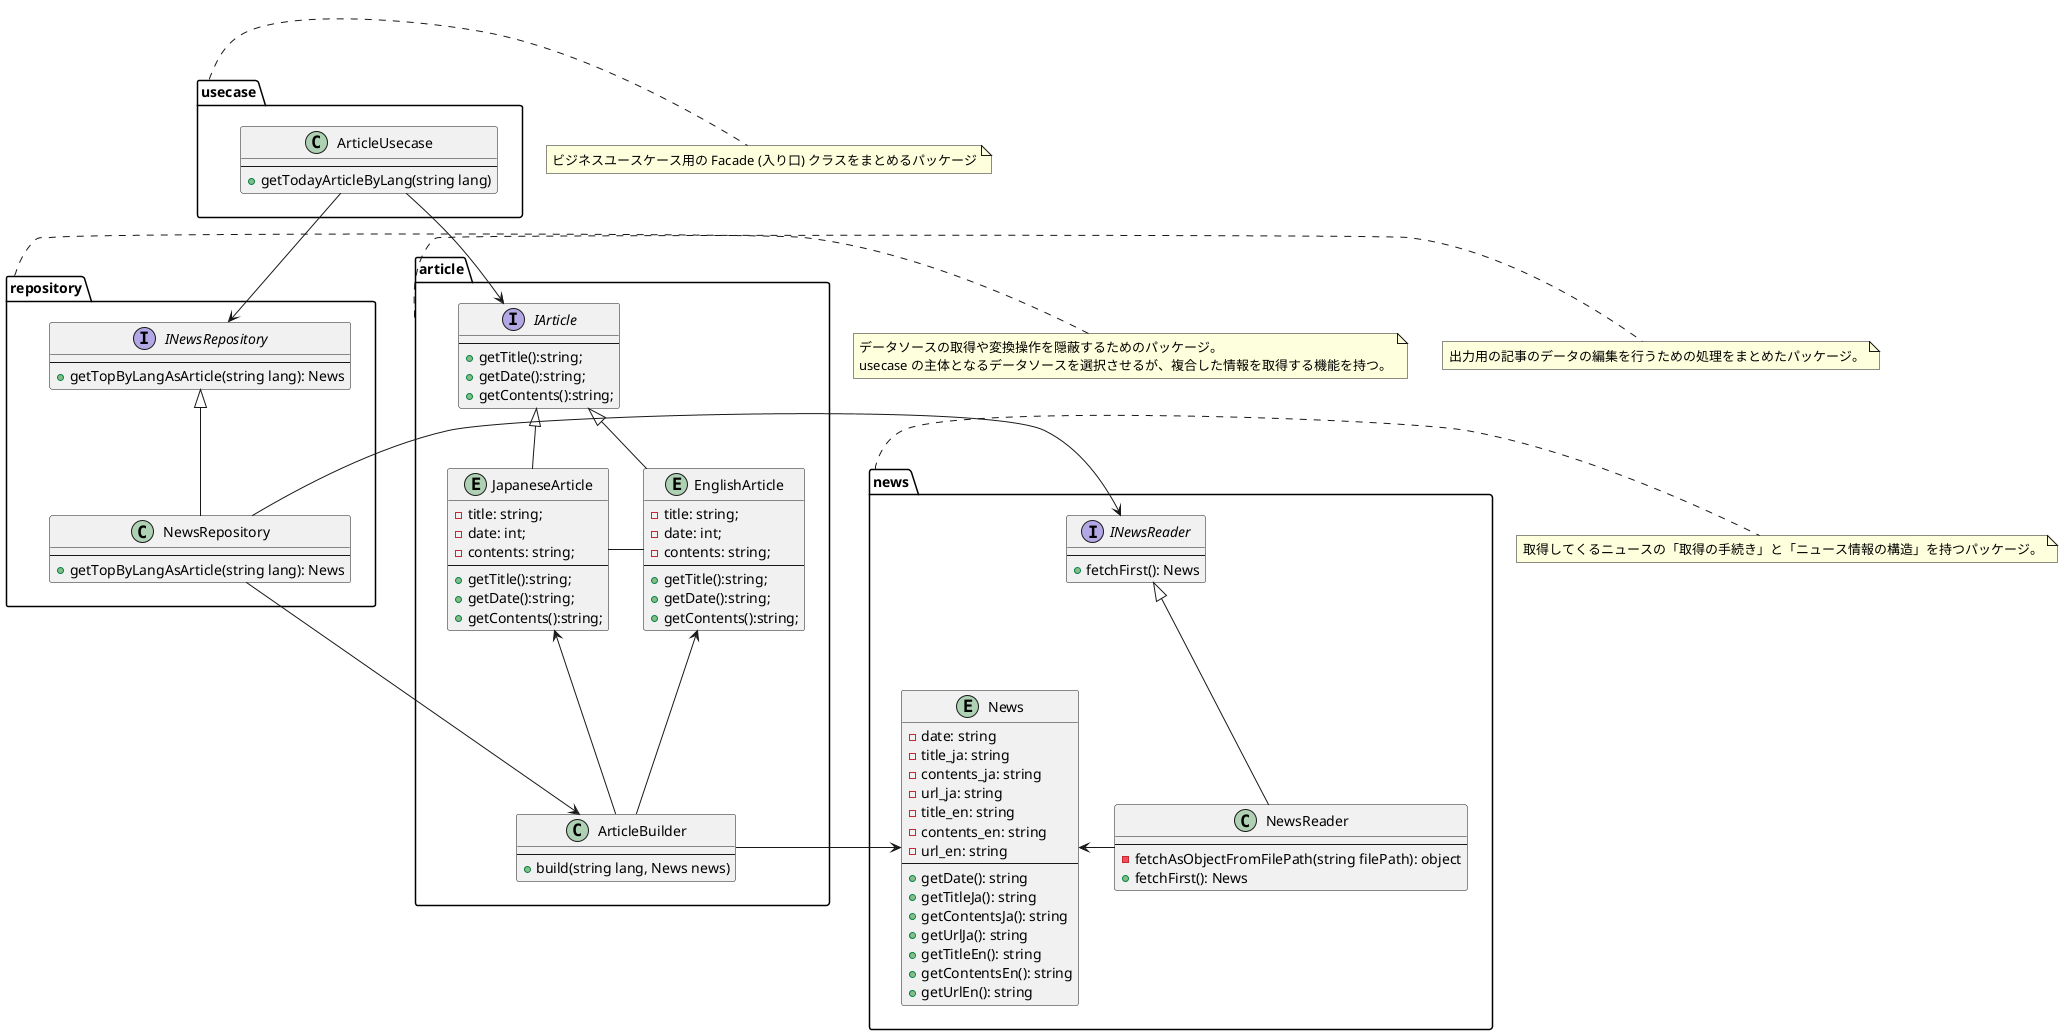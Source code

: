 @startuml

package usecase {
    class ArticleUsecase {
    ---
    +getTodayArticleByLang(string lang)
    }
}
note right of usecase
    ビジネスユースケース用の Facade (入り口) クラスをまとめるパッケージ
endnote

package repository {

    interface INewsRepository {
    ---
    +getTopByLangAsArticle(string lang): News
    }

    class NewsRepository {
    ---
    +getTopByLangAsArticle(string lang): News
    }

}
note left of repository
    データソースの取得や変換操作を隠蔽するためのパッケージ。
    usecase の主体となるデータソースを選択させるが、複合した情報を取得する機能を持つ。
endnote

package article {

    class ArticleBuilder {
    ---
    +build(string lang, News news)
    }

    interface IArticle {
    ---
    +getTitle():string;
    +getDate():string;
    +getContents():string;
    }

    entity JapaneseArticle {
    -title: string;
    -date: int;
    -contents: string;
    ---
    +getTitle():string;
    +getDate():string;
    +getContents():string;
    }

    entity EnglishArticle {
    -title: string;
    -date: int;
    -contents: string;
    ---
    +getTitle():string;
    +getDate():string;
    +getContents():string;
    }

}
note right of article
    出力用の記事のデータの編集を行うための処理をまとめたパッケージ。
endnote

package news {
    interface INewsReader {
    ---
    +fetchFirst(): News
    }

    class NewsReader {
    ---
    -fetchAsObjectFromFilePath(string filePath): object
    +fetchFirst(): News
    }

    entity News {
    -date: string
    -title_ja: string
    -contents_ja: string
    -url_ja: string
    -title_en: string
    -contents_en: string
    -url_en: string
    ---
    +getDate(): string
    +getTitleJa(): string
    +getContentsJa(): string
    +getUrlJa(): string
    +getTitleEn(): string
    +getContentsEn(): string
    +getUrlEn(): string
    }
}
note right of news
    取得してくるニュースの「取得の手続き」と「ニュース情報の構造」を持つパッケージ。
endnote

ArticleUsecase -right-> INewsRepository
ArticleUsecase -down-> IArticle

NewsRepository -up-|> INewsRepository

NewsRepository -down-> ArticleBuilder
NewsRepository -right-> INewsReader

NewsReader -up-|> INewsReader
NewsReader -left-> News

ArticleBuilder -right-> News
ArticleBuilder -up-> JapaneseArticle
ArticleBuilder -up-> EnglishArticle


JapaneseArticle -up-|> IArticle
EnglishArticle -up-|> IArticle

JapaneseArticle -right- EnglishArticle

@enduml